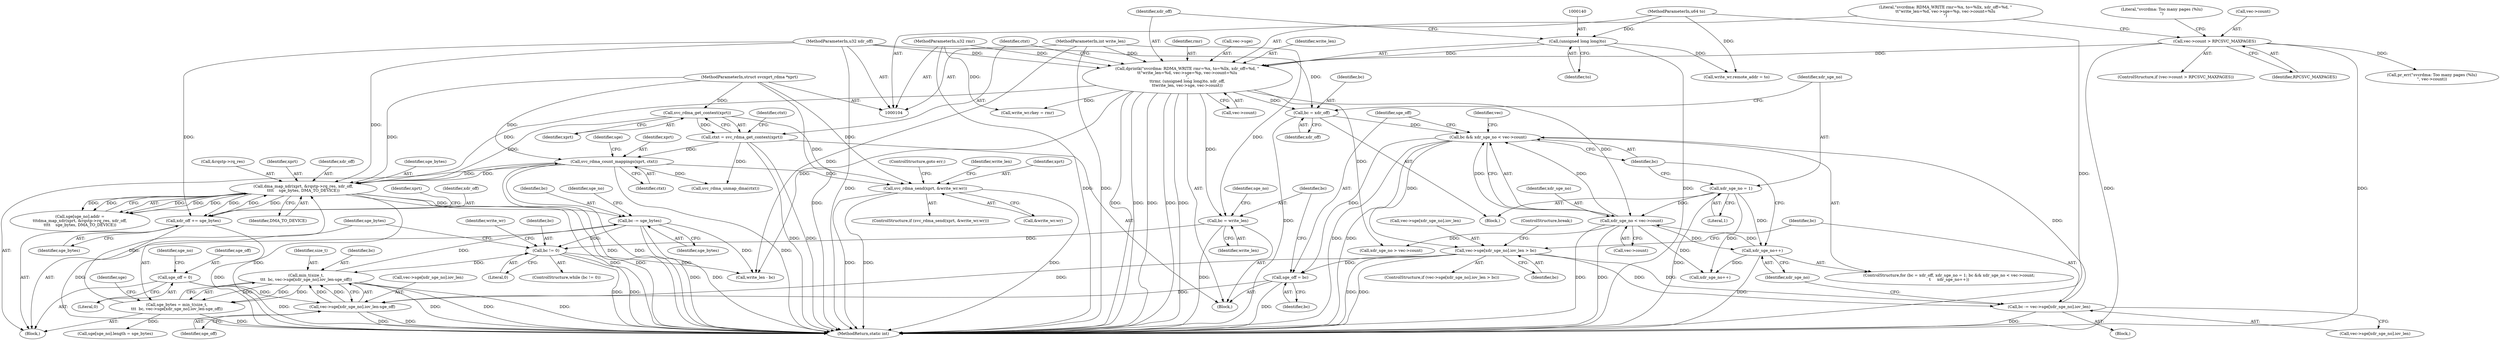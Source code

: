 digraph "1_linux_c70422f760c120480fee4de6c38804c72aa26bc1_34@API" {
"1000382" [label="(Call,svc_rdma_send(xprt, &write_wr.wr))"];
"1000268" [label="(Call,svc_rdma_count_mappings(xprt, ctxt))"];
"1000243" [label="(Call,dma_map_xdr(xprt, &rqstp->rq_res, xdr_off,\n\t\t\t\t    sge_bytes, DMA_TO_DEVICE))"];
"1000152" [label="(Call,svc_rdma_get_context(xprt))"];
"1000105" [label="(MethodParameterIn,struct svcxprt_rdma *xprt)"];
"1000252" [label="(Call,xdr_off += sge_bytes)"];
"1000109" [label="(MethodParameterIn,u32 xdr_off)"];
"1000136" [label="(Call,dprintk(\"svcrdma: RDMA_WRITE rmr=%x, to=%llx, xdr_off=%d, \"\n\t\t\"write_len=%d, vec->sge=%p, vec->count=%lu\n\",\n\t\trmr, (unsigned long long)to, xdr_off,\n\t\twrite_len, vec->sge, vec->count))"];
"1000107" [label="(MethodParameterIn,u32 rmr)"];
"1000139" [label="(Call,(unsigned long long)to)"];
"1000108" [label="(MethodParameterIn,u64 to)"];
"1000110" [label="(MethodParameterIn,int write_len)"];
"1000122" [label="(Call,vec->count > RPCSVC_MAXPAGES)"];
"1000216" [label="(Call,sge_bytes = min_t(size_t,\n\t\t\t  bc, vec->sge[xdr_sge_no].iov_len-sge_off))"];
"1000218" [label="(Call,min_t(size_t,\n\t\t\t  bc, vec->sge[xdr_sge_no].iov_len-sge_off))"];
"1000212" [label="(Call,bc != 0)"];
"1000304" [label="(Call,bc -= sge_bytes)"];
"1000205" [label="(Call,bc = write_len)"];
"1000221" [label="(Call,vec->sge[xdr_sge_no].iov_len-sge_off)"];
"1000183" [label="(Call,vec->sge[xdr_sge_no].iov_len > bc)"];
"1000172" [label="(Call,bc && xdr_sge_no < vec->count)"];
"1000193" [label="(Call,bc -= vec->sge[xdr_sge_no].iov_len)"];
"1000166" [label="(Call,bc = xdr_off)"];
"1000174" [label="(Call,xdr_sge_no < vec->count)"];
"1000179" [label="(Call,xdr_sge_no++)"];
"1000169" [label="(Call,xdr_sge_no = 1)"];
"1000286" [label="(Call,sge_off = 0)"];
"1000202" [label="(Call,sge_off = bc)"];
"1000150" [label="(Call,ctxt = svc_rdma_get_context(xprt))"];
"1000147" [label="(Call,vec->count)"];
"1000203" [label="(Identifier,sge_off)"];
"1000142" [label="(Identifier,xdr_off)"];
"1000252" [label="(Call,xdr_off += sge_bytes)"];
"1000126" [label="(Identifier,RPCSVC_MAXPAGES)"];
"1000192" [label="(ControlStructure,break;)"];
"1000204" [label="(Identifier,bc)"];
"1000213" [label="(Identifier,bc)"];
"1000194" [label="(Identifier,bc)"];
"1000243" [label="(Call,dma_map_xdr(xprt, &rqstp->rq_res, xdr_off,\n\t\t\t\t    sge_bytes, DMA_TO_DEVICE))"];
"1000215" [label="(Block,)"];
"1000309" [label="(Identifier,sge_no)"];
"1000129" [label="(Literal,\"svcrdma: Too many pages (%lu)\n\")"];
"1000245" [label="(Call,&rqstp->rq_res)"];
"1000139" [label="(Call,(unsigned long long)to)"];
"1000390" [label="(Call,write_len - bc)"];
"1000195" [label="(Call,vec->sge[xdr_sge_no].iov_len)"];
"1000170" [label="(Identifier,xdr_sge_no)"];
"1000122" [label="(Call,vec->count > RPCSVC_MAXPAGES)"];
"1000156" [label="(Identifier,ctxt)"];
"1000269" [label="(Identifier,xprt)"];
"1000268" [label="(Call,svc_rdma_count_mappings(xprt, ctxt))"];
"1000141" [label="(Identifier,to)"];
"1000136" [label="(Call,dprintk(\"svcrdma: RDMA_WRITE rmr=%x, to=%llx, xdr_off=%d, \"\n\t\t\"write_len=%d, vec->sge=%p, vec->count=%lu\n\",\n\t\trmr, (unsigned long long)to, xdr_off,\n\t\twrite_len, vec->sge, vec->count))"];
"1000183" [label="(Call,vec->sge[xdr_sge_no].iov_len > bc)"];
"1000176" [label="(Call,vec->count)"];
"1000167" [label="(Identifier,bc)"];
"1000402" [label="(MethodReturn,static int)"];
"1000206" [label="(Identifier,bc)"];
"1000291" [label="(Call,xdr_sge_no++)"];
"1000108" [label="(MethodParameterIn,u64 to)"];
"1000207" [label="(Identifier,write_len)"];
"1000373" [label="(Call,write_wr.remote_addr = to)"];
"1000180" [label="(Identifier,xdr_sge_no)"];
"1000382" [label="(Call,svc_rdma_send(xprt, &write_wr.wr))"];
"1000138" [label="(Identifier,rmr)"];
"1000287" [label="(Identifier,sge_off)"];
"1000244" [label="(Identifier,xprt)"];
"1000305" [label="(Identifier,bc)"];
"1000237" [label="(Call,sge[sge_no].addr =\n\t\t\tdma_map_xdr(xprt, &rqstp->rq_res, xdr_off,\n\t\t\t\t    sge_bytes, DMA_TO_DEVICE))"];
"1000251" [label="(Identifier,DMA_TO_DEVICE)"];
"1000153" [label="(Identifier,xprt)"];
"1000166" [label="(Call,bc = xdr_off)"];
"1000221" [label="(Call,vec->sge[xdr_sge_no].iov_len-sge_off)"];
"1000150" [label="(Call,ctxt = svc_rdma_get_context(xprt))"];
"1000144" [label="(Call,vec->sge)"];
"1000179" [label="(Call,xdr_sge_no++)"];
"1000230" [label="(Call,sge[sge_no].length = sge_bytes)"];
"1000110" [label="(MethodParameterIn,int write_len)"];
"1000220" [label="(Identifier,bc)"];
"1000217" [label="(Identifier,sge_bytes)"];
"1000388" [label="(ControlStructure,goto err;)"];
"1000249" [label="(Identifier,xdr_off)"];
"1000181" [label="(Block,)"];
"1000290" [label="(Identifier,sge_no)"];
"1000286" [label="(Call,sge_off = 0)"];
"1000391" [label="(Identifier,write_len)"];
"1000109" [label="(MethodParameterIn,u32 xdr_off)"];
"1000174" [label="(Call,xdr_sge_no < vec->count)"];
"1000368" [label="(Call,write_wr.rkey = rmr)"];
"1000270" [label="(Identifier,ctxt)"];
"1000218" [label="(Call,min_t(size_t,\n\t\t\t  bc, vec->sge[xdr_sge_no].iov_len-sge_off))"];
"1000173" [label="(Identifier,bc)"];
"1000384" [label="(Call,&write_wr.wr)"];
"1000191" [label="(Identifier,bc)"];
"1000123" [label="(Call,vec->count)"];
"1000105" [label="(MethodParameterIn,struct svcxprt_rdma *xprt)"];
"1000219" [label="(Identifier,size_t)"];
"1000202" [label="(Call,sge_off = bc)"];
"1000316" [label="(Identifier,write_wr)"];
"1000137" [label="(Literal,\"svcrdma: RDMA_WRITE rmr=%x, to=%llx, xdr_off=%d, \"\n\t\t\"write_len=%d, vec->sge=%p, vec->count=%lu\n\")"];
"1000383" [label="(Identifier,xprt)"];
"1000151" [label="(Identifier,ctxt)"];
"1000175" [label="(Identifier,xdr_sge_no)"];
"1000250" [label="(Identifier,sge_bytes)"];
"1000229" [label="(Identifier,sge_off)"];
"1000222" [label="(Call,vec->sge[xdr_sge_no].iov_len)"];
"1000184" [label="(Call,vec->sge[xdr_sge_no].iov_len)"];
"1000165" [label="(Block,)"];
"1000254" [label="(Identifier,sge_bytes)"];
"1000381" [label="(ControlStructure,if (svc_rdma_send(xprt, &write_wr.wr)))"];
"1000394" [label="(Call,svc_rdma_unmap_dma(ctxt))"];
"1000211" [label="(ControlStructure,while (bc != 0))"];
"1000306" [label="(Identifier,sge_bytes)"];
"1000209" [label="(Identifier,sge_no)"];
"1000182" [label="(ControlStructure,if (vec->sge[xdr_sge_no].iov_len > bc))"];
"1000259" [label="(Identifier,xprt)"];
"1000121" [label="(ControlStructure,if (vec->count > RPCSVC_MAXPAGES))"];
"1000152" [label="(Call,svc_rdma_get_context(xprt))"];
"1000169" [label="(Call,xdr_sge_no = 1)"];
"1000193" [label="(Call,bc -= vec->sge[xdr_sge_no].iov_len)"];
"1000205" [label="(Call,bc = write_len)"];
"1000216" [label="(Call,sge_bytes = min_t(size_t,\n\t\t\t  bc, vec->sge[xdr_sge_no].iov_len-sge_off))"];
"1000233" [label="(Identifier,sge)"];
"1000164" [label="(ControlStructure,for (bc = xdr_off, xdr_sge_no = 1; bc && xdr_sge_no < vec->count;\n\t     xdr_sge_no++))"];
"1000143" [label="(Identifier,write_len)"];
"1000172" [label="(Call,bc && xdr_sge_no < vec->count)"];
"1000274" [label="(Identifier,sge)"];
"1000294" [label="(Call,xdr_sge_no > vec->count)"];
"1000112" [label="(Block,)"];
"1000288" [label="(Literal,0)"];
"1000212" [label="(Call,bc != 0)"];
"1000107" [label="(MethodParameterIn,u32 rmr)"];
"1000128" [label="(Call,pr_err(\"svcrdma: Too many pages (%lu)\n\", vec->count))"];
"1000253" [label="(Identifier,xdr_off)"];
"1000304" [label="(Call,bc -= sge_bytes)"];
"1000168" [label="(Identifier,xdr_off)"];
"1000214" [label="(Literal,0)"];
"1000187" [label="(Identifier,vec)"];
"1000171" [label="(Literal,1)"];
"1000382" -> "1000381"  [label="AST: "];
"1000382" -> "1000384"  [label="CFG: "];
"1000383" -> "1000382"  [label="AST: "];
"1000384" -> "1000382"  [label="AST: "];
"1000388" -> "1000382"  [label="CFG: "];
"1000391" -> "1000382"  [label="CFG: "];
"1000382" -> "1000402"  [label="DDG: "];
"1000382" -> "1000402"  [label="DDG: "];
"1000382" -> "1000402"  [label="DDG: "];
"1000268" -> "1000382"  [label="DDG: "];
"1000152" -> "1000382"  [label="DDG: "];
"1000105" -> "1000382"  [label="DDG: "];
"1000268" -> "1000215"  [label="AST: "];
"1000268" -> "1000270"  [label="CFG: "];
"1000269" -> "1000268"  [label="AST: "];
"1000270" -> "1000268"  [label="AST: "];
"1000274" -> "1000268"  [label="CFG: "];
"1000268" -> "1000402"  [label="DDG: "];
"1000268" -> "1000402"  [label="DDG: "];
"1000268" -> "1000402"  [label="DDG: "];
"1000268" -> "1000243"  [label="DDG: "];
"1000243" -> "1000268"  [label="DDG: "];
"1000105" -> "1000268"  [label="DDG: "];
"1000150" -> "1000268"  [label="DDG: "];
"1000268" -> "1000394"  [label="DDG: "];
"1000243" -> "1000237"  [label="AST: "];
"1000243" -> "1000251"  [label="CFG: "];
"1000244" -> "1000243"  [label="AST: "];
"1000245" -> "1000243"  [label="AST: "];
"1000249" -> "1000243"  [label="AST: "];
"1000250" -> "1000243"  [label="AST: "];
"1000251" -> "1000243"  [label="AST: "];
"1000237" -> "1000243"  [label="CFG: "];
"1000243" -> "1000402"  [label="DDG: "];
"1000243" -> "1000402"  [label="DDG: "];
"1000243" -> "1000402"  [label="DDG: "];
"1000243" -> "1000237"  [label="DDG: "];
"1000243" -> "1000237"  [label="DDG: "];
"1000243" -> "1000237"  [label="DDG: "];
"1000243" -> "1000237"  [label="DDG: "];
"1000243" -> "1000237"  [label="DDG: "];
"1000152" -> "1000243"  [label="DDG: "];
"1000105" -> "1000243"  [label="DDG: "];
"1000252" -> "1000243"  [label="DDG: "];
"1000109" -> "1000243"  [label="DDG: "];
"1000136" -> "1000243"  [label="DDG: "];
"1000216" -> "1000243"  [label="DDG: "];
"1000243" -> "1000252"  [label="DDG: "];
"1000243" -> "1000252"  [label="DDG: "];
"1000243" -> "1000304"  [label="DDG: "];
"1000152" -> "1000150"  [label="AST: "];
"1000152" -> "1000153"  [label="CFG: "];
"1000153" -> "1000152"  [label="AST: "];
"1000150" -> "1000152"  [label="CFG: "];
"1000152" -> "1000150"  [label="DDG: "];
"1000105" -> "1000152"  [label="DDG: "];
"1000105" -> "1000104"  [label="AST: "];
"1000105" -> "1000402"  [label="DDG: "];
"1000252" -> "1000215"  [label="AST: "];
"1000252" -> "1000254"  [label="CFG: "];
"1000253" -> "1000252"  [label="AST: "];
"1000254" -> "1000252"  [label="AST: "];
"1000259" -> "1000252"  [label="CFG: "];
"1000252" -> "1000402"  [label="DDG: "];
"1000252" -> "1000402"  [label="DDG: "];
"1000109" -> "1000252"  [label="DDG: "];
"1000109" -> "1000104"  [label="AST: "];
"1000109" -> "1000402"  [label="DDG: "];
"1000109" -> "1000136"  [label="DDG: "];
"1000109" -> "1000166"  [label="DDG: "];
"1000136" -> "1000112"  [label="AST: "];
"1000136" -> "1000147"  [label="CFG: "];
"1000137" -> "1000136"  [label="AST: "];
"1000138" -> "1000136"  [label="AST: "];
"1000139" -> "1000136"  [label="AST: "];
"1000142" -> "1000136"  [label="AST: "];
"1000143" -> "1000136"  [label="AST: "];
"1000144" -> "1000136"  [label="AST: "];
"1000147" -> "1000136"  [label="AST: "];
"1000151" -> "1000136"  [label="CFG: "];
"1000136" -> "1000402"  [label="DDG: "];
"1000136" -> "1000402"  [label="DDG: "];
"1000136" -> "1000402"  [label="DDG: "];
"1000136" -> "1000402"  [label="DDG: "];
"1000136" -> "1000402"  [label="DDG: "];
"1000107" -> "1000136"  [label="DDG: "];
"1000139" -> "1000136"  [label="DDG: "];
"1000110" -> "1000136"  [label="DDG: "];
"1000122" -> "1000136"  [label="DDG: "];
"1000136" -> "1000166"  [label="DDG: "];
"1000136" -> "1000174"  [label="DDG: "];
"1000136" -> "1000205"  [label="DDG: "];
"1000136" -> "1000294"  [label="DDG: "];
"1000136" -> "1000368"  [label="DDG: "];
"1000136" -> "1000390"  [label="DDG: "];
"1000107" -> "1000104"  [label="AST: "];
"1000107" -> "1000402"  [label="DDG: "];
"1000107" -> "1000368"  [label="DDG: "];
"1000139" -> "1000141"  [label="CFG: "];
"1000140" -> "1000139"  [label="AST: "];
"1000141" -> "1000139"  [label="AST: "];
"1000142" -> "1000139"  [label="CFG: "];
"1000139" -> "1000402"  [label="DDG: "];
"1000108" -> "1000139"  [label="DDG: "];
"1000139" -> "1000373"  [label="DDG: "];
"1000108" -> "1000104"  [label="AST: "];
"1000108" -> "1000402"  [label="DDG: "];
"1000108" -> "1000373"  [label="DDG: "];
"1000110" -> "1000104"  [label="AST: "];
"1000110" -> "1000402"  [label="DDG: "];
"1000110" -> "1000205"  [label="DDG: "];
"1000110" -> "1000390"  [label="DDG: "];
"1000122" -> "1000121"  [label="AST: "];
"1000122" -> "1000126"  [label="CFG: "];
"1000123" -> "1000122"  [label="AST: "];
"1000126" -> "1000122"  [label="AST: "];
"1000129" -> "1000122"  [label="CFG: "];
"1000137" -> "1000122"  [label="CFG: "];
"1000122" -> "1000402"  [label="DDG: "];
"1000122" -> "1000402"  [label="DDG: "];
"1000122" -> "1000128"  [label="DDG: "];
"1000216" -> "1000215"  [label="AST: "];
"1000216" -> "1000218"  [label="CFG: "];
"1000217" -> "1000216"  [label="AST: "];
"1000218" -> "1000216"  [label="AST: "];
"1000233" -> "1000216"  [label="CFG: "];
"1000216" -> "1000402"  [label="DDG: "];
"1000218" -> "1000216"  [label="DDG: "];
"1000218" -> "1000216"  [label="DDG: "];
"1000218" -> "1000216"  [label="DDG: "];
"1000216" -> "1000230"  [label="DDG: "];
"1000218" -> "1000221"  [label="CFG: "];
"1000219" -> "1000218"  [label="AST: "];
"1000220" -> "1000218"  [label="AST: "];
"1000221" -> "1000218"  [label="AST: "];
"1000218" -> "1000402"  [label="DDG: "];
"1000218" -> "1000402"  [label="DDG: "];
"1000218" -> "1000402"  [label="DDG: "];
"1000212" -> "1000218"  [label="DDG: "];
"1000221" -> "1000218"  [label="DDG: "];
"1000221" -> "1000218"  [label="DDG: "];
"1000218" -> "1000304"  [label="DDG: "];
"1000212" -> "1000211"  [label="AST: "];
"1000212" -> "1000214"  [label="CFG: "];
"1000213" -> "1000212"  [label="AST: "];
"1000214" -> "1000212"  [label="AST: "];
"1000217" -> "1000212"  [label="CFG: "];
"1000316" -> "1000212"  [label="CFG: "];
"1000212" -> "1000402"  [label="DDG: "];
"1000212" -> "1000402"  [label="DDG: "];
"1000304" -> "1000212"  [label="DDG: "];
"1000205" -> "1000212"  [label="DDG: "];
"1000212" -> "1000390"  [label="DDG: "];
"1000304" -> "1000215"  [label="AST: "];
"1000304" -> "1000306"  [label="CFG: "];
"1000305" -> "1000304"  [label="AST: "];
"1000306" -> "1000304"  [label="AST: "];
"1000309" -> "1000304"  [label="CFG: "];
"1000304" -> "1000402"  [label="DDG: "];
"1000304" -> "1000402"  [label="DDG: "];
"1000304" -> "1000390"  [label="DDG: "];
"1000205" -> "1000112"  [label="AST: "];
"1000205" -> "1000207"  [label="CFG: "];
"1000206" -> "1000205"  [label="AST: "];
"1000207" -> "1000205"  [label="AST: "];
"1000209" -> "1000205"  [label="CFG: "];
"1000205" -> "1000402"  [label="DDG: "];
"1000221" -> "1000229"  [label="CFG: "];
"1000222" -> "1000221"  [label="AST: "];
"1000229" -> "1000221"  [label="AST: "];
"1000221" -> "1000402"  [label="DDG: "];
"1000221" -> "1000402"  [label="DDG: "];
"1000183" -> "1000221"  [label="DDG: "];
"1000286" -> "1000221"  [label="DDG: "];
"1000202" -> "1000221"  [label="DDG: "];
"1000183" -> "1000182"  [label="AST: "];
"1000183" -> "1000191"  [label="CFG: "];
"1000184" -> "1000183"  [label="AST: "];
"1000191" -> "1000183"  [label="AST: "];
"1000192" -> "1000183"  [label="CFG: "];
"1000194" -> "1000183"  [label="CFG: "];
"1000183" -> "1000402"  [label="DDG: "];
"1000183" -> "1000402"  [label="DDG: "];
"1000172" -> "1000183"  [label="DDG: "];
"1000183" -> "1000193"  [label="DDG: "];
"1000183" -> "1000193"  [label="DDG: "];
"1000183" -> "1000202"  [label="DDG: "];
"1000172" -> "1000164"  [label="AST: "];
"1000172" -> "1000173"  [label="CFG: "];
"1000172" -> "1000174"  [label="CFG: "];
"1000173" -> "1000172"  [label="AST: "];
"1000174" -> "1000172"  [label="AST: "];
"1000187" -> "1000172"  [label="CFG: "];
"1000203" -> "1000172"  [label="CFG: "];
"1000172" -> "1000402"  [label="DDG: "];
"1000172" -> "1000402"  [label="DDG: "];
"1000193" -> "1000172"  [label="DDG: "];
"1000166" -> "1000172"  [label="DDG: "];
"1000174" -> "1000172"  [label="DDG: "];
"1000174" -> "1000172"  [label="DDG: "];
"1000172" -> "1000202"  [label="DDG: "];
"1000193" -> "1000181"  [label="AST: "];
"1000193" -> "1000195"  [label="CFG: "];
"1000194" -> "1000193"  [label="AST: "];
"1000195" -> "1000193"  [label="AST: "];
"1000180" -> "1000193"  [label="CFG: "];
"1000193" -> "1000402"  [label="DDG: "];
"1000166" -> "1000165"  [label="AST: "];
"1000166" -> "1000168"  [label="CFG: "];
"1000167" -> "1000166"  [label="AST: "];
"1000168" -> "1000166"  [label="AST: "];
"1000170" -> "1000166"  [label="CFG: "];
"1000166" -> "1000402"  [label="DDG: "];
"1000174" -> "1000176"  [label="CFG: "];
"1000175" -> "1000174"  [label="AST: "];
"1000176" -> "1000174"  [label="AST: "];
"1000174" -> "1000402"  [label="DDG: "];
"1000174" -> "1000402"  [label="DDG: "];
"1000179" -> "1000174"  [label="DDG: "];
"1000169" -> "1000174"  [label="DDG: "];
"1000174" -> "1000179"  [label="DDG: "];
"1000174" -> "1000291"  [label="DDG: "];
"1000174" -> "1000294"  [label="DDG: "];
"1000179" -> "1000164"  [label="AST: "];
"1000179" -> "1000180"  [label="CFG: "];
"1000180" -> "1000179"  [label="AST: "];
"1000173" -> "1000179"  [label="CFG: "];
"1000179" -> "1000402"  [label="DDG: "];
"1000169" -> "1000179"  [label="DDG: "];
"1000179" -> "1000291"  [label="DDG: "];
"1000169" -> "1000165"  [label="AST: "];
"1000169" -> "1000171"  [label="CFG: "];
"1000170" -> "1000169"  [label="AST: "];
"1000171" -> "1000169"  [label="AST: "];
"1000173" -> "1000169"  [label="CFG: "];
"1000169" -> "1000402"  [label="DDG: "];
"1000169" -> "1000291"  [label="DDG: "];
"1000286" -> "1000215"  [label="AST: "];
"1000286" -> "1000288"  [label="CFG: "];
"1000287" -> "1000286"  [label="AST: "];
"1000288" -> "1000286"  [label="AST: "];
"1000290" -> "1000286"  [label="CFG: "];
"1000286" -> "1000402"  [label="DDG: "];
"1000202" -> "1000112"  [label="AST: "];
"1000202" -> "1000204"  [label="CFG: "];
"1000203" -> "1000202"  [label="AST: "];
"1000204" -> "1000202"  [label="AST: "];
"1000206" -> "1000202"  [label="CFG: "];
"1000202" -> "1000402"  [label="DDG: "];
"1000150" -> "1000112"  [label="AST: "];
"1000151" -> "1000150"  [label="AST: "];
"1000156" -> "1000150"  [label="CFG: "];
"1000150" -> "1000402"  [label="DDG: "];
"1000150" -> "1000402"  [label="DDG: "];
"1000150" -> "1000394"  [label="DDG: "];
}
